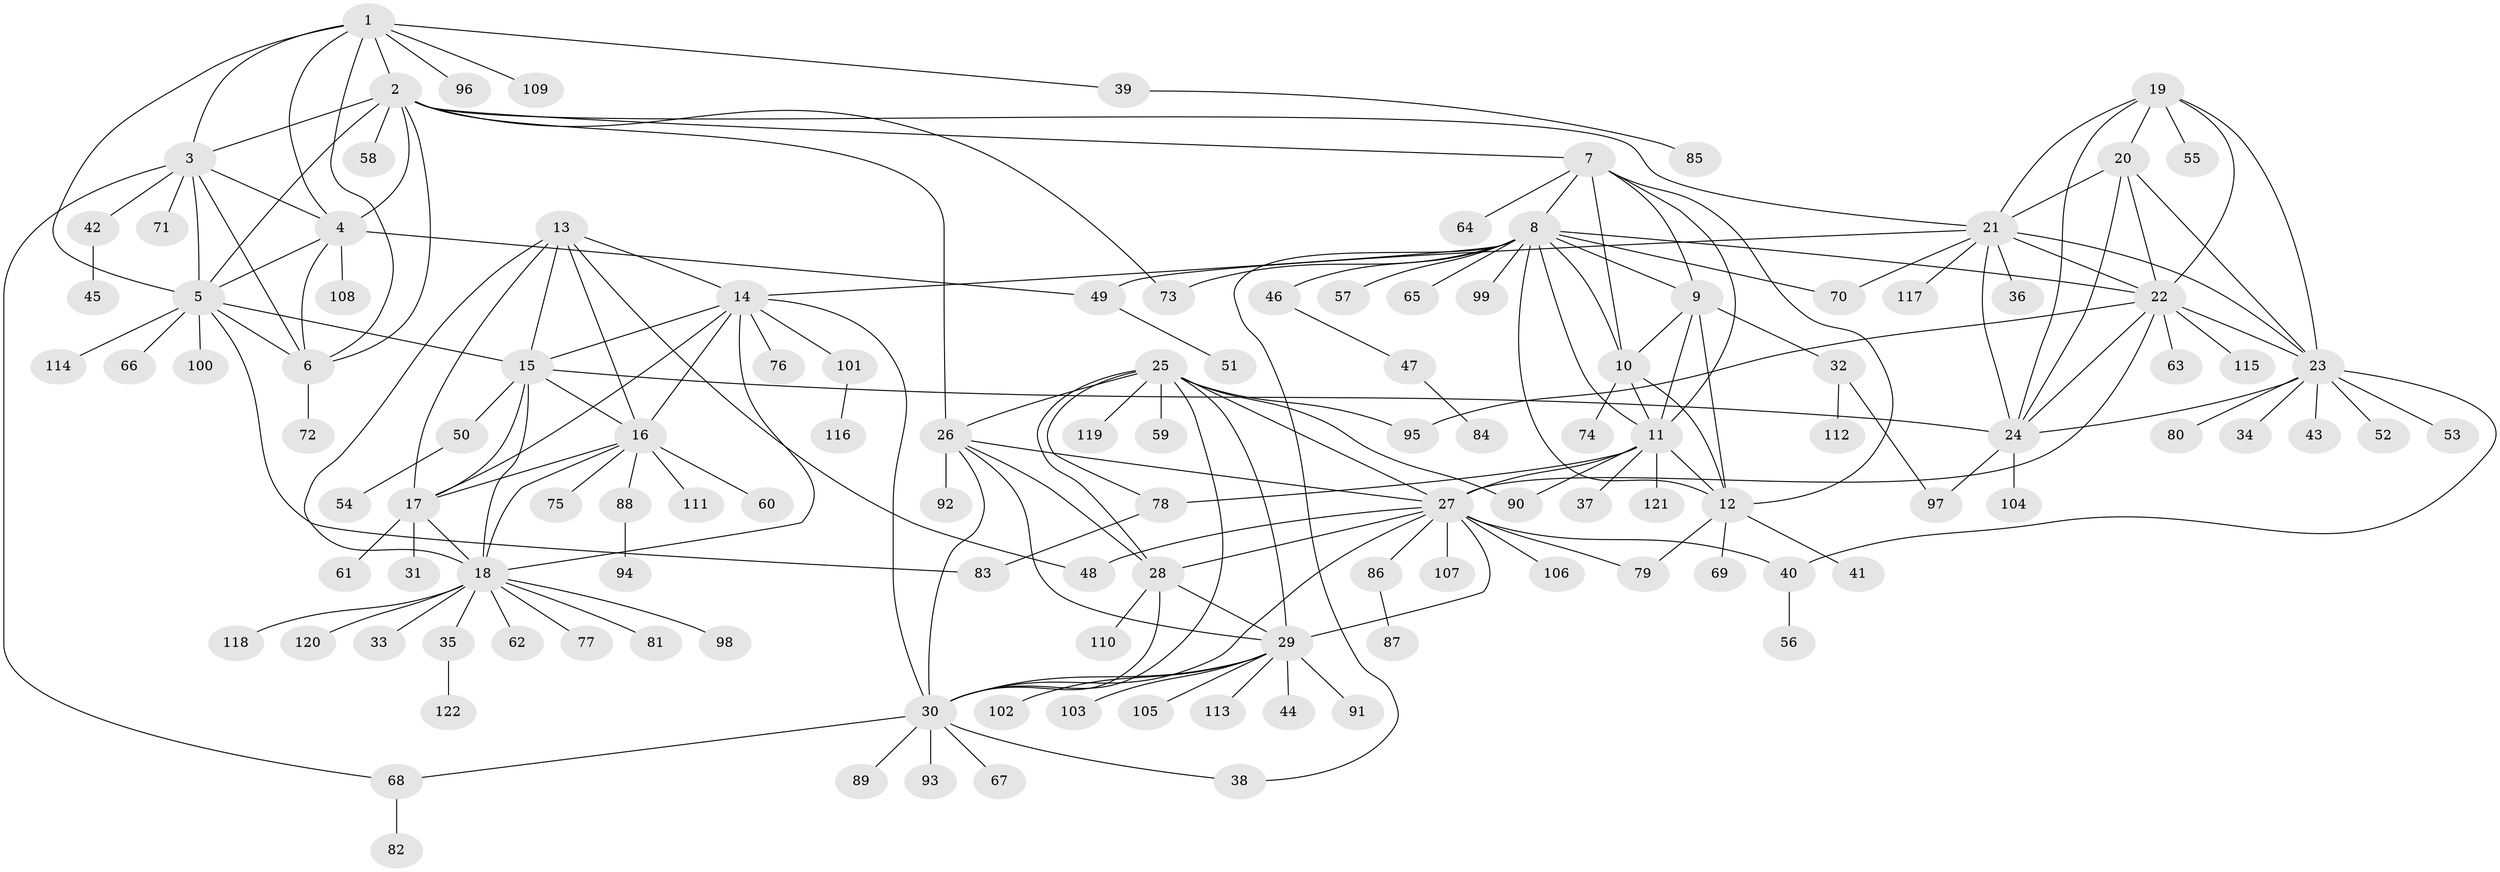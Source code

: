 // coarse degree distribution, {10: 0.021739130434782608, 7: 0.010869565217391304, 8: 0.03260869565217391, 9: 0.043478260869565216, 13: 0.010869565217391304, 5: 0.03260869565217391, 4: 0.021739130434782608, 12: 0.010869565217391304, 15: 0.010869565217391304, 6: 0.010869565217391304, 11: 0.021739130434782608, 3: 0.03260869565217391, 1: 0.6413043478260869, 2: 0.09782608695652174}
// Generated by graph-tools (version 1.1) at 2025/42/03/06/25 10:42:11]
// undirected, 122 vertices, 190 edges
graph export_dot {
graph [start="1"]
  node [color=gray90,style=filled];
  1;
  2;
  3;
  4;
  5;
  6;
  7;
  8;
  9;
  10;
  11;
  12;
  13;
  14;
  15;
  16;
  17;
  18;
  19;
  20;
  21;
  22;
  23;
  24;
  25;
  26;
  27;
  28;
  29;
  30;
  31;
  32;
  33;
  34;
  35;
  36;
  37;
  38;
  39;
  40;
  41;
  42;
  43;
  44;
  45;
  46;
  47;
  48;
  49;
  50;
  51;
  52;
  53;
  54;
  55;
  56;
  57;
  58;
  59;
  60;
  61;
  62;
  63;
  64;
  65;
  66;
  67;
  68;
  69;
  70;
  71;
  72;
  73;
  74;
  75;
  76;
  77;
  78;
  79;
  80;
  81;
  82;
  83;
  84;
  85;
  86;
  87;
  88;
  89;
  90;
  91;
  92;
  93;
  94;
  95;
  96;
  97;
  98;
  99;
  100;
  101;
  102;
  103;
  104;
  105;
  106;
  107;
  108;
  109;
  110;
  111;
  112;
  113;
  114;
  115;
  116;
  117;
  118;
  119;
  120;
  121;
  122;
  1 -- 2;
  1 -- 3;
  1 -- 4;
  1 -- 5;
  1 -- 6;
  1 -- 39;
  1 -- 96;
  1 -- 109;
  2 -- 3;
  2 -- 4;
  2 -- 5;
  2 -- 6;
  2 -- 7;
  2 -- 21;
  2 -- 26;
  2 -- 58;
  2 -- 73;
  3 -- 4;
  3 -- 5;
  3 -- 6;
  3 -- 42;
  3 -- 68;
  3 -- 71;
  4 -- 5;
  4 -- 6;
  4 -- 49;
  4 -- 108;
  5 -- 6;
  5 -- 15;
  5 -- 66;
  5 -- 83;
  5 -- 100;
  5 -- 114;
  6 -- 72;
  7 -- 8;
  7 -- 9;
  7 -- 10;
  7 -- 11;
  7 -- 12;
  7 -- 64;
  8 -- 9;
  8 -- 10;
  8 -- 11;
  8 -- 12;
  8 -- 14;
  8 -- 22;
  8 -- 38;
  8 -- 46;
  8 -- 57;
  8 -- 65;
  8 -- 70;
  8 -- 73;
  8 -- 99;
  9 -- 10;
  9 -- 11;
  9 -- 12;
  9 -- 32;
  10 -- 11;
  10 -- 12;
  10 -- 74;
  11 -- 12;
  11 -- 27;
  11 -- 37;
  11 -- 78;
  11 -- 90;
  11 -- 121;
  12 -- 41;
  12 -- 69;
  12 -- 79;
  13 -- 14;
  13 -- 15;
  13 -- 16;
  13 -- 17;
  13 -- 18;
  13 -- 48;
  14 -- 15;
  14 -- 16;
  14 -- 17;
  14 -- 18;
  14 -- 30;
  14 -- 76;
  14 -- 101;
  15 -- 16;
  15 -- 17;
  15 -- 18;
  15 -- 24;
  15 -- 50;
  16 -- 17;
  16 -- 18;
  16 -- 60;
  16 -- 75;
  16 -- 88;
  16 -- 111;
  17 -- 18;
  17 -- 31;
  17 -- 61;
  18 -- 33;
  18 -- 35;
  18 -- 62;
  18 -- 77;
  18 -- 81;
  18 -- 98;
  18 -- 118;
  18 -- 120;
  19 -- 20;
  19 -- 21;
  19 -- 22;
  19 -- 23;
  19 -- 24;
  19 -- 55;
  20 -- 21;
  20 -- 22;
  20 -- 23;
  20 -- 24;
  21 -- 22;
  21 -- 23;
  21 -- 24;
  21 -- 36;
  21 -- 49;
  21 -- 70;
  21 -- 117;
  22 -- 23;
  22 -- 24;
  22 -- 27;
  22 -- 63;
  22 -- 95;
  22 -- 115;
  23 -- 24;
  23 -- 34;
  23 -- 40;
  23 -- 43;
  23 -- 52;
  23 -- 53;
  23 -- 80;
  24 -- 97;
  24 -- 104;
  25 -- 26;
  25 -- 27;
  25 -- 28;
  25 -- 29;
  25 -- 30;
  25 -- 59;
  25 -- 78;
  25 -- 90;
  25 -- 95;
  25 -- 119;
  26 -- 27;
  26 -- 28;
  26 -- 29;
  26 -- 30;
  26 -- 92;
  27 -- 28;
  27 -- 29;
  27 -- 30;
  27 -- 40;
  27 -- 48;
  27 -- 79;
  27 -- 86;
  27 -- 106;
  27 -- 107;
  28 -- 29;
  28 -- 30;
  28 -- 110;
  29 -- 30;
  29 -- 44;
  29 -- 91;
  29 -- 102;
  29 -- 103;
  29 -- 105;
  29 -- 113;
  30 -- 38;
  30 -- 67;
  30 -- 68;
  30 -- 89;
  30 -- 93;
  32 -- 97;
  32 -- 112;
  35 -- 122;
  39 -- 85;
  40 -- 56;
  42 -- 45;
  46 -- 47;
  47 -- 84;
  49 -- 51;
  50 -- 54;
  68 -- 82;
  78 -- 83;
  86 -- 87;
  88 -- 94;
  101 -- 116;
}
